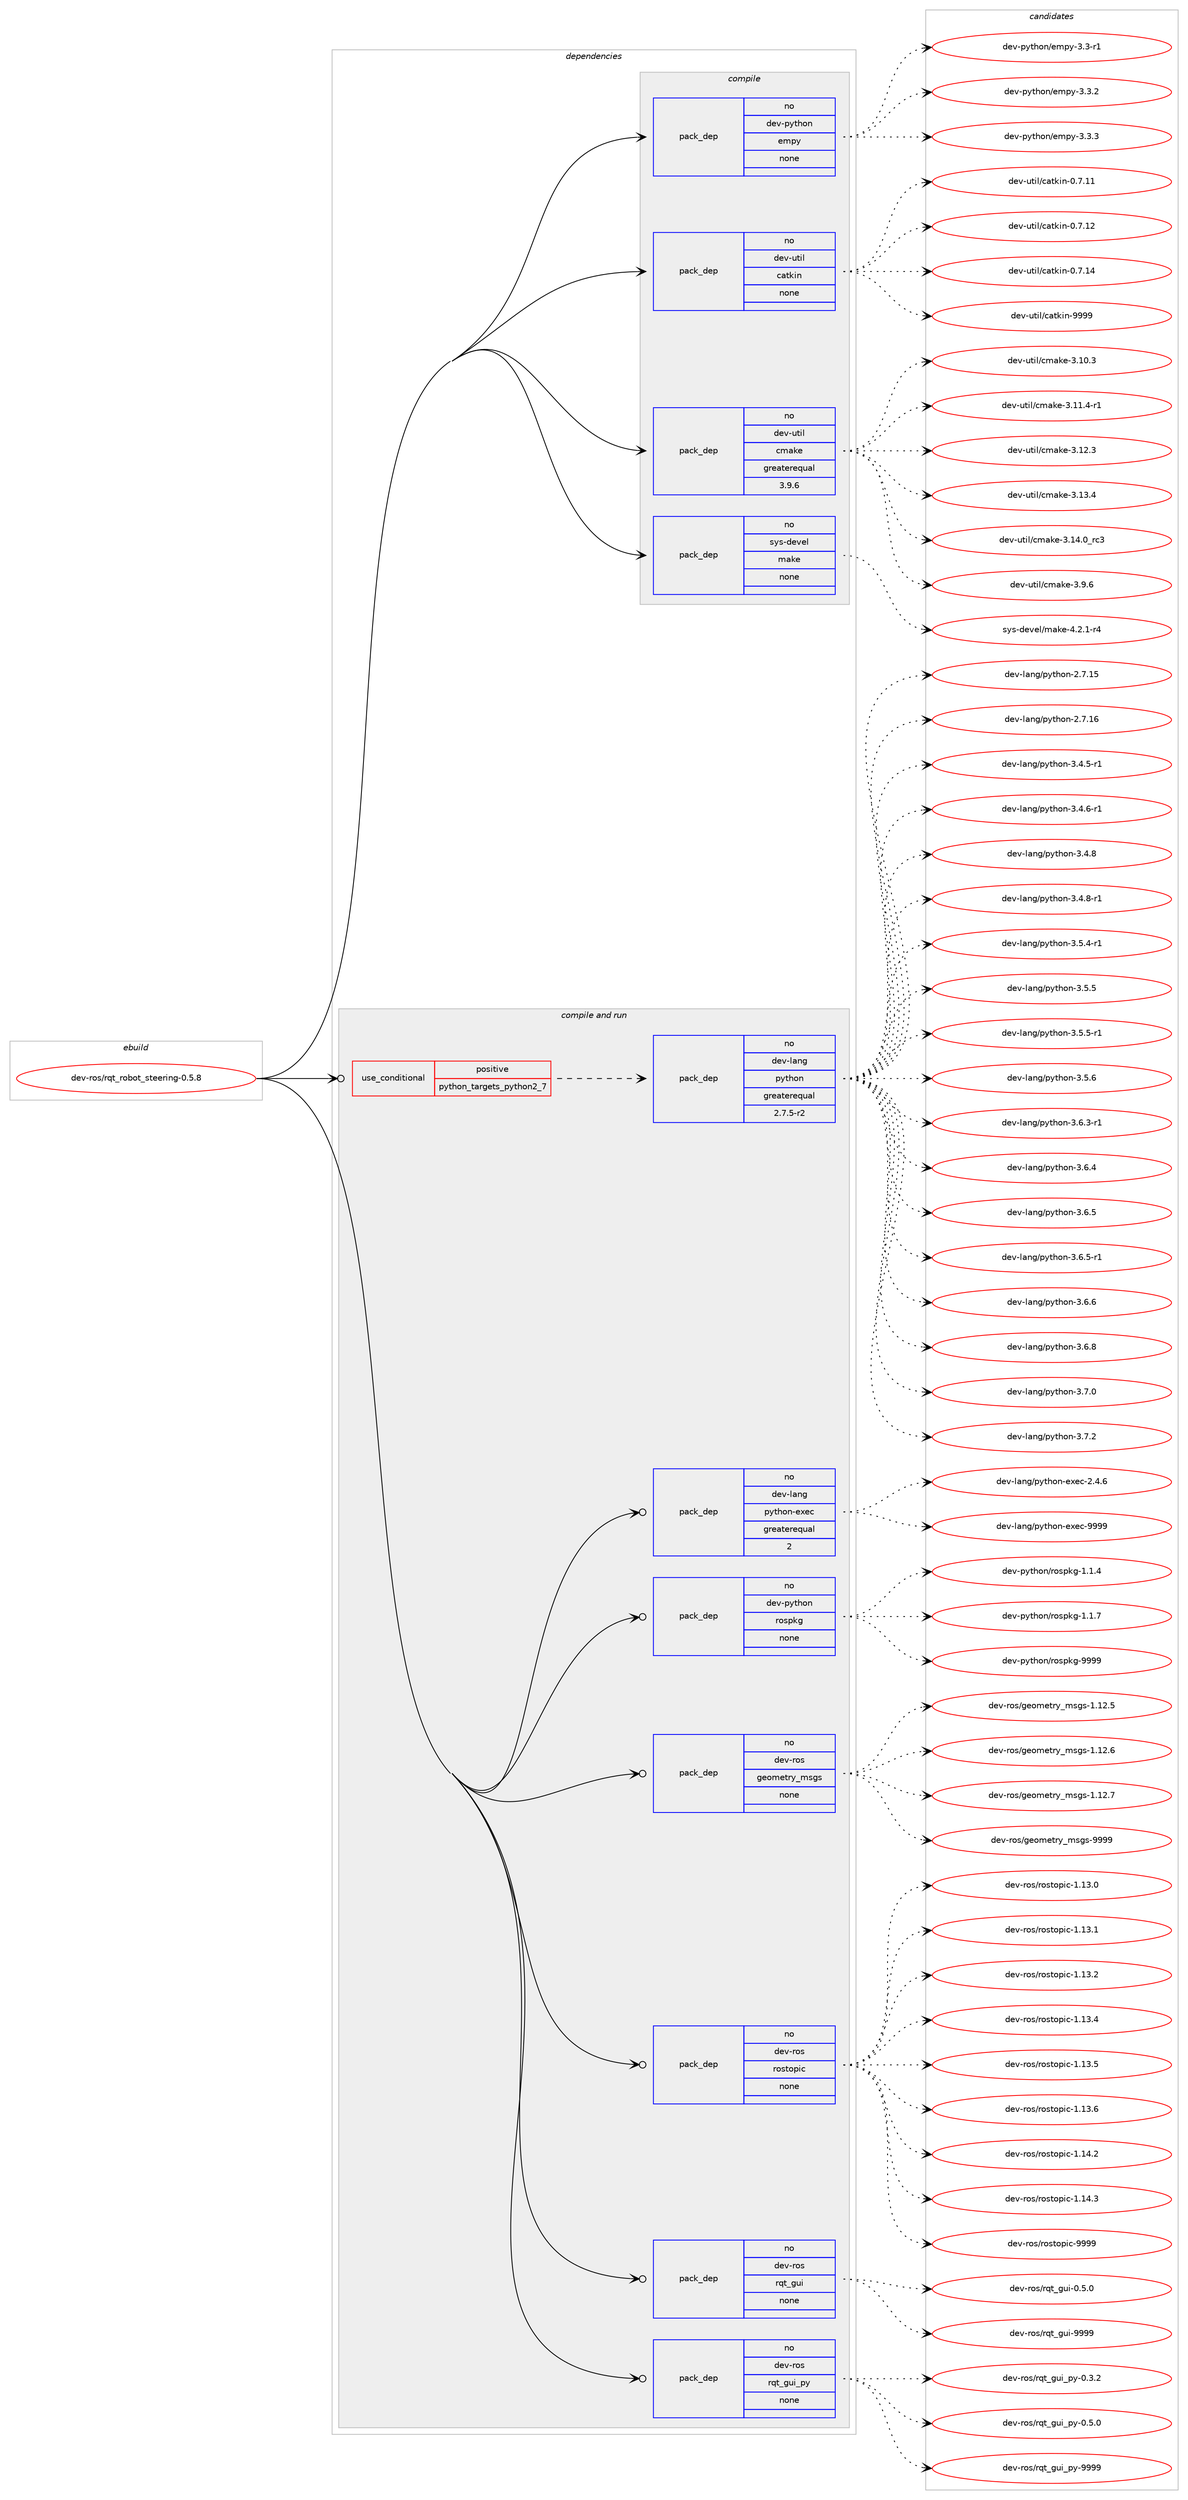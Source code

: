 digraph prolog {

# *************
# Graph options
# *************

newrank=true;
concentrate=true;
compound=true;
graph [rankdir=LR,fontname=Helvetica,fontsize=10,ranksep=1.5];#, ranksep=2.5, nodesep=0.2];
edge  [arrowhead=vee];
node  [fontname=Helvetica,fontsize=10];

# **********
# The ebuild
# **********

subgraph cluster_leftcol {
color=gray;
rank=same;
label=<<i>ebuild</i>>;
id [label="dev-ros/rqt_robot_steering-0.5.8", color=red, width=4, href="../dev-ros/rqt_robot_steering-0.5.8.svg"];
}

# ****************
# The dependencies
# ****************

subgraph cluster_midcol {
color=gray;
label=<<i>dependencies</i>>;
subgraph cluster_compile {
fillcolor="#eeeeee";
style=filled;
label=<<i>compile</i>>;
subgraph pack1056046 {
dependency1469977 [label=<<TABLE BORDER="0" CELLBORDER="1" CELLSPACING="0" CELLPADDING="4" WIDTH="220"><TR><TD ROWSPAN="6" CELLPADDING="30">pack_dep</TD></TR><TR><TD WIDTH="110">no</TD></TR><TR><TD>dev-python</TD></TR><TR><TD>empy</TD></TR><TR><TD>none</TD></TR><TR><TD></TD></TR></TABLE>>, shape=none, color=blue];
}
id:e -> dependency1469977:w [weight=20,style="solid",arrowhead="vee"];
subgraph pack1056047 {
dependency1469978 [label=<<TABLE BORDER="0" CELLBORDER="1" CELLSPACING="0" CELLPADDING="4" WIDTH="220"><TR><TD ROWSPAN="6" CELLPADDING="30">pack_dep</TD></TR><TR><TD WIDTH="110">no</TD></TR><TR><TD>dev-util</TD></TR><TR><TD>catkin</TD></TR><TR><TD>none</TD></TR><TR><TD></TD></TR></TABLE>>, shape=none, color=blue];
}
id:e -> dependency1469978:w [weight=20,style="solid",arrowhead="vee"];
subgraph pack1056048 {
dependency1469979 [label=<<TABLE BORDER="0" CELLBORDER="1" CELLSPACING="0" CELLPADDING="4" WIDTH="220"><TR><TD ROWSPAN="6" CELLPADDING="30">pack_dep</TD></TR><TR><TD WIDTH="110">no</TD></TR><TR><TD>dev-util</TD></TR><TR><TD>cmake</TD></TR><TR><TD>greaterequal</TD></TR><TR><TD>3.9.6</TD></TR></TABLE>>, shape=none, color=blue];
}
id:e -> dependency1469979:w [weight=20,style="solid",arrowhead="vee"];
subgraph pack1056049 {
dependency1469980 [label=<<TABLE BORDER="0" CELLBORDER="1" CELLSPACING="0" CELLPADDING="4" WIDTH="220"><TR><TD ROWSPAN="6" CELLPADDING="30">pack_dep</TD></TR><TR><TD WIDTH="110">no</TD></TR><TR><TD>sys-devel</TD></TR><TR><TD>make</TD></TR><TR><TD>none</TD></TR><TR><TD></TD></TR></TABLE>>, shape=none, color=blue];
}
id:e -> dependency1469980:w [weight=20,style="solid",arrowhead="vee"];
}
subgraph cluster_compileandrun {
fillcolor="#eeeeee";
style=filled;
label=<<i>compile and run</i>>;
subgraph cond390541 {
dependency1469981 [label=<<TABLE BORDER="0" CELLBORDER="1" CELLSPACING="0" CELLPADDING="4"><TR><TD ROWSPAN="3" CELLPADDING="10">use_conditional</TD></TR><TR><TD>positive</TD></TR><TR><TD>python_targets_python2_7</TD></TR></TABLE>>, shape=none, color=red];
subgraph pack1056050 {
dependency1469982 [label=<<TABLE BORDER="0" CELLBORDER="1" CELLSPACING="0" CELLPADDING="4" WIDTH="220"><TR><TD ROWSPAN="6" CELLPADDING="30">pack_dep</TD></TR><TR><TD WIDTH="110">no</TD></TR><TR><TD>dev-lang</TD></TR><TR><TD>python</TD></TR><TR><TD>greaterequal</TD></TR><TR><TD>2.7.5-r2</TD></TR></TABLE>>, shape=none, color=blue];
}
dependency1469981:e -> dependency1469982:w [weight=20,style="dashed",arrowhead="vee"];
}
id:e -> dependency1469981:w [weight=20,style="solid",arrowhead="odotvee"];
subgraph pack1056051 {
dependency1469983 [label=<<TABLE BORDER="0" CELLBORDER="1" CELLSPACING="0" CELLPADDING="4" WIDTH="220"><TR><TD ROWSPAN="6" CELLPADDING="30">pack_dep</TD></TR><TR><TD WIDTH="110">no</TD></TR><TR><TD>dev-lang</TD></TR><TR><TD>python-exec</TD></TR><TR><TD>greaterequal</TD></TR><TR><TD>2</TD></TR></TABLE>>, shape=none, color=blue];
}
id:e -> dependency1469983:w [weight=20,style="solid",arrowhead="odotvee"];
subgraph pack1056052 {
dependency1469984 [label=<<TABLE BORDER="0" CELLBORDER="1" CELLSPACING="0" CELLPADDING="4" WIDTH="220"><TR><TD ROWSPAN="6" CELLPADDING="30">pack_dep</TD></TR><TR><TD WIDTH="110">no</TD></TR><TR><TD>dev-python</TD></TR><TR><TD>rospkg</TD></TR><TR><TD>none</TD></TR><TR><TD></TD></TR></TABLE>>, shape=none, color=blue];
}
id:e -> dependency1469984:w [weight=20,style="solid",arrowhead="odotvee"];
subgraph pack1056053 {
dependency1469985 [label=<<TABLE BORDER="0" CELLBORDER="1" CELLSPACING="0" CELLPADDING="4" WIDTH="220"><TR><TD ROWSPAN="6" CELLPADDING="30">pack_dep</TD></TR><TR><TD WIDTH="110">no</TD></TR><TR><TD>dev-ros</TD></TR><TR><TD>geometry_msgs</TD></TR><TR><TD>none</TD></TR><TR><TD></TD></TR></TABLE>>, shape=none, color=blue];
}
id:e -> dependency1469985:w [weight=20,style="solid",arrowhead="odotvee"];
subgraph pack1056054 {
dependency1469986 [label=<<TABLE BORDER="0" CELLBORDER="1" CELLSPACING="0" CELLPADDING="4" WIDTH="220"><TR><TD ROWSPAN="6" CELLPADDING="30">pack_dep</TD></TR><TR><TD WIDTH="110">no</TD></TR><TR><TD>dev-ros</TD></TR><TR><TD>rostopic</TD></TR><TR><TD>none</TD></TR><TR><TD></TD></TR></TABLE>>, shape=none, color=blue];
}
id:e -> dependency1469986:w [weight=20,style="solid",arrowhead="odotvee"];
subgraph pack1056055 {
dependency1469987 [label=<<TABLE BORDER="0" CELLBORDER="1" CELLSPACING="0" CELLPADDING="4" WIDTH="220"><TR><TD ROWSPAN="6" CELLPADDING="30">pack_dep</TD></TR><TR><TD WIDTH="110">no</TD></TR><TR><TD>dev-ros</TD></TR><TR><TD>rqt_gui</TD></TR><TR><TD>none</TD></TR><TR><TD></TD></TR></TABLE>>, shape=none, color=blue];
}
id:e -> dependency1469987:w [weight=20,style="solid",arrowhead="odotvee"];
subgraph pack1056056 {
dependency1469988 [label=<<TABLE BORDER="0" CELLBORDER="1" CELLSPACING="0" CELLPADDING="4" WIDTH="220"><TR><TD ROWSPAN="6" CELLPADDING="30">pack_dep</TD></TR><TR><TD WIDTH="110">no</TD></TR><TR><TD>dev-ros</TD></TR><TR><TD>rqt_gui_py</TD></TR><TR><TD>none</TD></TR><TR><TD></TD></TR></TABLE>>, shape=none, color=blue];
}
id:e -> dependency1469988:w [weight=20,style="solid",arrowhead="odotvee"];
}
subgraph cluster_run {
fillcolor="#eeeeee";
style=filled;
label=<<i>run</i>>;
}
}

# **************
# The candidates
# **************

subgraph cluster_choices {
rank=same;
color=gray;
label=<<i>candidates</i>>;

subgraph choice1056046 {
color=black;
nodesep=1;
choice1001011184511212111610411111047101109112121455146514511449 [label="dev-python/empy-3.3-r1", color=red, width=4,href="../dev-python/empy-3.3-r1.svg"];
choice1001011184511212111610411111047101109112121455146514650 [label="dev-python/empy-3.3.2", color=red, width=4,href="../dev-python/empy-3.3.2.svg"];
choice1001011184511212111610411111047101109112121455146514651 [label="dev-python/empy-3.3.3", color=red, width=4,href="../dev-python/empy-3.3.3.svg"];
dependency1469977:e -> choice1001011184511212111610411111047101109112121455146514511449:w [style=dotted,weight="100"];
dependency1469977:e -> choice1001011184511212111610411111047101109112121455146514650:w [style=dotted,weight="100"];
dependency1469977:e -> choice1001011184511212111610411111047101109112121455146514651:w [style=dotted,weight="100"];
}
subgraph choice1056047 {
color=black;
nodesep=1;
choice1001011184511711610510847999711610710511045484655464949 [label="dev-util/catkin-0.7.11", color=red, width=4,href="../dev-util/catkin-0.7.11.svg"];
choice1001011184511711610510847999711610710511045484655464950 [label="dev-util/catkin-0.7.12", color=red, width=4,href="../dev-util/catkin-0.7.12.svg"];
choice1001011184511711610510847999711610710511045484655464952 [label="dev-util/catkin-0.7.14", color=red, width=4,href="../dev-util/catkin-0.7.14.svg"];
choice100101118451171161051084799971161071051104557575757 [label="dev-util/catkin-9999", color=red, width=4,href="../dev-util/catkin-9999.svg"];
dependency1469978:e -> choice1001011184511711610510847999711610710511045484655464949:w [style=dotted,weight="100"];
dependency1469978:e -> choice1001011184511711610510847999711610710511045484655464950:w [style=dotted,weight="100"];
dependency1469978:e -> choice1001011184511711610510847999711610710511045484655464952:w [style=dotted,weight="100"];
dependency1469978:e -> choice100101118451171161051084799971161071051104557575757:w [style=dotted,weight="100"];
}
subgraph choice1056048 {
color=black;
nodesep=1;
choice1001011184511711610510847991099710710145514649484651 [label="dev-util/cmake-3.10.3", color=red, width=4,href="../dev-util/cmake-3.10.3.svg"];
choice10010111845117116105108479910997107101455146494946524511449 [label="dev-util/cmake-3.11.4-r1", color=red, width=4,href="../dev-util/cmake-3.11.4-r1.svg"];
choice1001011184511711610510847991099710710145514649504651 [label="dev-util/cmake-3.12.3", color=red, width=4,href="../dev-util/cmake-3.12.3.svg"];
choice1001011184511711610510847991099710710145514649514652 [label="dev-util/cmake-3.13.4", color=red, width=4,href="../dev-util/cmake-3.13.4.svg"];
choice1001011184511711610510847991099710710145514649524648951149951 [label="dev-util/cmake-3.14.0_rc3", color=red, width=4,href="../dev-util/cmake-3.14.0_rc3.svg"];
choice10010111845117116105108479910997107101455146574654 [label="dev-util/cmake-3.9.6", color=red, width=4,href="../dev-util/cmake-3.9.6.svg"];
dependency1469979:e -> choice1001011184511711610510847991099710710145514649484651:w [style=dotted,weight="100"];
dependency1469979:e -> choice10010111845117116105108479910997107101455146494946524511449:w [style=dotted,weight="100"];
dependency1469979:e -> choice1001011184511711610510847991099710710145514649504651:w [style=dotted,weight="100"];
dependency1469979:e -> choice1001011184511711610510847991099710710145514649514652:w [style=dotted,weight="100"];
dependency1469979:e -> choice1001011184511711610510847991099710710145514649524648951149951:w [style=dotted,weight="100"];
dependency1469979:e -> choice10010111845117116105108479910997107101455146574654:w [style=dotted,weight="100"];
}
subgraph choice1056049 {
color=black;
nodesep=1;
choice1151211154510010111810110847109971071014552465046494511452 [label="sys-devel/make-4.2.1-r4", color=red, width=4,href="../sys-devel/make-4.2.1-r4.svg"];
dependency1469980:e -> choice1151211154510010111810110847109971071014552465046494511452:w [style=dotted,weight="100"];
}
subgraph choice1056050 {
color=black;
nodesep=1;
choice10010111845108971101034711212111610411111045504655464953 [label="dev-lang/python-2.7.15", color=red, width=4,href="../dev-lang/python-2.7.15.svg"];
choice10010111845108971101034711212111610411111045504655464954 [label="dev-lang/python-2.7.16", color=red, width=4,href="../dev-lang/python-2.7.16.svg"];
choice1001011184510897110103471121211161041111104551465246534511449 [label="dev-lang/python-3.4.5-r1", color=red, width=4,href="../dev-lang/python-3.4.5-r1.svg"];
choice1001011184510897110103471121211161041111104551465246544511449 [label="dev-lang/python-3.4.6-r1", color=red, width=4,href="../dev-lang/python-3.4.6-r1.svg"];
choice100101118451089711010347112121116104111110455146524656 [label="dev-lang/python-3.4.8", color=red, width=4,href="../dev-lang/python-3.4.8.svg"];
choice1001011184510897110103471121211161041111104551465246564511449 [label="dev-lang/python-3.4.8-r1", color=red, width=4,href="../dev-lang/python-3.4.8-r1.svg"];
choice1001011184510897110103471121211161041111104551465346524511449 [label="dev-lang/python-3.5.4-r1", color=red, width=4,href="../dev-lang/python-3.5.4-r1.svg"];
choice100101118451089711010347112121116104111110455146534653 [label="dev-lang/python-3.5.5", color=red, width=4,href="../dev-lang/python-3.5.5.svg"];
choice1001011184510897110103471121211161041111104551465346534511449 [label="dev-lang/python-3.5.5-r1", color=red, width=4,href="../dev-lang/python-3.5.5-r1.svg"];
choice100101118451089711010347112121116104111110455146534654 [label="dev-lang/python-3.5.6", color=red, width=4,href="../dev-lang/python-3.5.6.svg"];
choice1001011184510897110103471121211161041111104551465446514511449 [label="dev-lang/python-3.6.3-r1", color=red, width=4,href="../dev-lang/python-3.6.3-r1.svg"];
choice100101118451089711010347112121116104111110455146544652 [label="dev-lang/python-3.6.4", color=red, width=4,href="../dev-lang/python-3.6.4.svg"];
choice100101118451089711010347112121116104111110455146544653 [label="dev-lang/python-3.6.5", color=red, width=4,href="../dev-lang/python-3.6.5.svg"];
choice1001011184510897110103471121211161041111104551465446534511449 [label="dev-lang/python-3.6.5-r1", color=red, width=4,href="../dev-lang/python-3.6.5-r1.svg"];
choice100101118451089711010347112121116104111110455146544654 [label="dev-lang/python-3.6.6", color=red, width=4,href="../dev-lang/python-3.6.6.svg"];
choice100101118451089711010347112121116104111110455146544656 [label="dev-lang/python-3.6.8", color=red, width=4,href="../dev-lang/python-3.6.8.svg"];
choice100101118451089711010347112121116104111110455146554648 [label="dev-lang/python-3.7.0", color=red, width=4,href="../dev-lang/python-3.7.0.svg"];
choice100101118451089711010347112121116104111110455146554650 [label="dev-lang/python-3.7.2", color=red, width=4,href="../dev-lang/python-3.7.2.svg"];
dependency1469982:e -> choice10010111845108971101034711212111610411111045504655464953:w [style=dotted,weight="100"];
dependency1469982:e -> choice10010111845108971101034711212111610411111045504655464954:w [style=dotted,weight="100"];
dependency1469982:e -> choice1001011184510897110103471121211161041111104551465246534511449:w [style=dotted,weight="100"];
dependency1469982:e -> choice1001011184510897110103471121211161041111104551465246544511449:w [style=dotted,weight="100"];
dependency1469982:e -> choice100101118451089711010347112121116104111110455146524656:w [style=dotted,weight="100"];
dependency1469982:e -> choice1001011184510897110103471121211161041111104551465246564511449:w [style=dotted,weight="100"];
dependency1469982:e -> choice1001011184510897110103471121211161041111104551465346524511449:w [style=dotted,weight="100"];
dependency1469982:e -> choice100101118451089711010347112121116104111110455146534653:w [style=dotted,weight="100"];
dependency1469982:e -> choice1001011184510897110103471121211161041111104551465346534511449:w [style=dotted,weight="100"];
dependency1469982:e -> choice100101118451089711010347112121116104111110455146534654:w [style=dotted,weight="100"];
dependency1469982:e -> choice1001011184510897110103471121211161041111104551465446514511449:w [style=dotted,weight="100"];
dependency1469982:e -> choice100101118451089711010347112121116104111110455146544652:w [style=dotted,weight="100"];
dependency1469982:e -> choice100101118451089711010347112121116104111110455146544653:w [style=dotted,weight="100"];
dependency1469982:e -> choice1001011184510897110103471121211161041111104551465446534511449:w [style=dotted,weight="100"];
dependency1469982:e -> choice100101118451089711010347112121116104111110455146544654:w [style=dotted,weight="100"];
dependency1469982:e -> choice100101118451089711010347112121116104111110455146544656:w [style=dotted,weight="100"];
dependency1469982:e -> choice100101118451089711010347112121116104111110455146554648:w [style=dotted,weight="100"];
dependency1469982:e -> choice100101118451089711010347112121116104111110455146554650:w [style=dotted,weight="100"];
}
subgraph choice1056051 {
color=black;
nodesep=1;
choice1001011184510897110103471121211161041111104510112010199455046524654 [label="dev-lang/python-exec-2.4.6", color=red, width=4,href="../dev-lang/python-exec-2.4.6.svg"];
choice10010111845108971101034711212111610411111045101120101994557575757 [label="dev-lang/python-exec-9999", color=red, width=4,href="../dev-lang/python-exec-9999.svg"];
dependency1469983:e -> choice1001011184510897110103471121211161041111104510112010199455046524654:w [style=dotted,weight="100"];
dependency1469983:e -> choice10010111845108971101034711212111610411111045101120101994557575757:w [style=dotted,weight="100"];
}
subgraph choice1056052 {
color=black;
nodesep=1;
choice1001011184511212111610411111047114111115112107103454946494652 [label="dev-python/rospkg-1.1.4", color=red, width=4,href="../dev-python/rospkg-1.1.4.svg"];
choice1001011184511212111610411111047114111115112107103454946494655 [label="dev-python/rospkg-1.1.7", color=red, width=4,href="../dev-python/rospkg-1.1.7.svg"];
choice10010111845112121116104111110471141111151121071034557575757 [label="dev-python/rospkg-9999", color=red, width=4,href="../dev-python/rospkg-9999.svg"];
dependency1469984:e -> choice1001011184511212111610411111047114111115112107103454946494652:w [style=dotted,weight="100"];
dependency1469984:e -> choice1001011184511212111610411111047114111115112107103454946494655:w [style=dotted,weight="100"];
dependency1469984:e -> choice10010111845112121116104111110471141111151121071034557575757:w [style=dotted,weight="100"];
}
subgraph choice1056053 {
color=black;
nodesep=1;
choice10010111845114111115471031011111091011161141219510911510311545494649504653 [label="dev-ros/geometry_msgs-1.12.5", color=red, width=4,href="../dev-ros/geometry_msgs-1.12.5.svg"];
choice10010111845114111115471031011111091011161141219510911510311545494649504654 [label="dev-ros/geometry_msgs-1.12.6", color=red, width=4,href="../dev-ros/geometry_msgs-1.12.6.svg"];
choice10010111845114111115471031011111091011161141219510911510311545494649504655 [label="dev-ros/geometry_msgs-1.12.7", color=red, width=4,href="../dev-ros/geometry_msgs-1.12.7.svg"];
choice1001011184511411111547103101111109101116114121951091151031154557575757 [label="dev-ros/geometry_msgs-9999", color=red, width=4,href="../dev-ros/geometry_msgs-9999.svg"];
dependency1469985:e -> choice10010111845114111115471031011111091011161141219510911510311545494649504653:w [style=dotted,weight="100"];
dependency1469985:e -> choice10010111845114111115471031011111091011161141219510911510311545494649504654:w [style=dotted,weight="100"];
dependency1469985:e -> choice10010111845114111115471031011111091011161141219510911510311545494649504655:w [style=dotted,weight="100"];
dependency1469985:e -> choice1001011184511411111547103101111109101116114121951091151031154557575757:w [style=dotted,weight="100"];
}
subgraph choice1056054 {
color=black;
nodesep=1;
choice10010111845114111115471141111151161111121059945494649514648 [label="dev-ros/rostopic-1.13.0", color=red, width=4,href="../dev-ros/rostopic-1.13.0.svg"];
choice10010111845114111115471141111151161111121059945494649514649 [label="dev-ros/rostopic-1.13.1", color=red, width=4,href="../dev-ros/rostopic-1.13.1.svg"];
choice10010111845114111115471141111151161111121059945494649514650 [label="dev-ros/rostopic-1.13.2", color=red, width=4,href="../dev-ros/rostopic-1.13.2.svg"];
choice10010111845114111115471141111151161111121059945494649514652 [label="dev-ros/rostopic-1.13.4", color=red, width=4,href="../dev-ros/rostopic-1.13.4.svg"];
choice10010111845114111115471141111151161111121059945494649514653 [label="dev-ros/rostopic-1.13.5", color=red, width=4,href="../dev-ros/rostopic-1.13.5.svg"];
choice10010111845114111115471141111151161111121059945494649514654 [label="dev-ros/rostopic-1.13.6", color=red, width=4,href="../dev-ros/rostopic-1.13.6.svg"];
choice10010111845114111115471141111151161111121059945494649524650 [label="dev-ros/rostopic-1.14.2", color=red, width=4,href="../dev-ros/rostopic-1.14.2.svg"];
choice10010111845114111115471141111151161111121059945494649524651 [label="dev-ros/rostopic-1.14.3", color=red, width=4,href="../dev-ros/rostopic-1.14.3.svg"];
choice1001011184511411111547114111115116111112105994557575757 [label="dev-ros/rostopic-9999", color=red, width=4,href="../dev-ros/rostopic-9999.svg"];
dependency1469986:e -> choice10010111845114111115471141111151161111121059945494649514648:w [style=dotted,weight="100"];
dependency1469986:e -> choice10010111845114111115471141111151161111121059945494649514649:w [style=dotted,weight="100"];
dependency1469986:e -> choice10010111845114111115471141111151161111121059945494649514650:w [style=dotted,weight="100"];
dependency1469986:e -> choice10010111845114111115471141111151161111121059945494649514652:w [style=dotted,weight="100"];
dependency1469986:e -> choice10010111845114111115471141111151161111121059945494649514653:w [style=dotted,weight="100"];
dependency1469986:e -> choice10010111845114111115471141111151161111121059945494649514654:w [style=dotted,weight="100"];
dependency1469986:e -> choice10010111845114111115471141111151161111121059945494649524650:w [style=dotted,weight="100"];
dependency1469986:e -> choice10010111845114111115471141111151161111121059945494649524651:w [style=dotted,weight="100"];
dependency1469986:e -> choice1001011184511411111547114111115116111112105994557575757:w [style=dotted,weight="100"];
}
subgraph choice1056055 {
color=black;
nodesep=1;
choice100101118451141111154711411311695103117105454846534648 [label="dev-ros/rqt_gui-0.5.0", color=red, width=4,href="../dev-ros/rqt_gui-0.5.0.svg"];
choice1001011184511411111547114113116951031171054557575757 [label="dev-ros/rqt_gui-9999", color=red, width=4,href="../dev-ros/rqt_gui-9999.svg"];
dependency1469987:e -> choice100101118451141111154711411311695103117105454846534648:w [style=dotted,weight="100"];
dependency1469987:e -> choice1001011184511411111547114113116951031171054557575757:w [style=dotted,weight="100"];
}
subgraph choice1056056 {
color=black;
nodesep=1;
choice10010111845114111115471141131169510311710595112121454846514650 [label="dev-ros/rqt_gui_py-0.3.2", color=red, width=4,href="../dev-ros/rqt_gui_py-0.3.2.svg"];
choice10010111845114111115471141131169510311710595112121454846534648 [label="dev-ros/rqt_gui_py-0.5.0", color=red, width=4,href="../dev-ros/rqt_gui_py-0.5.0.svg"];
choice100101118451141111154711411311695103117105951121214557575757 [label="dev-ros/rqt_gui_py-9999", color=red, width=4,href="../dev-ros/rqt_gui_py-9999.svg"];
dependency1469988:e -> choice10010111845114111115471141131169510311710595112121454846514650:w [style=dotted,weight="100"];
dependency1469988:e -> choice10010111845114111115471141131169510311710595112121454846534648:w [style=dotted,weight="100"];
dependency1469988:e -> choice100101118451141111154711411311695103117105951121214557575757:w [style=dotted,weight="100"];
}
}

}
